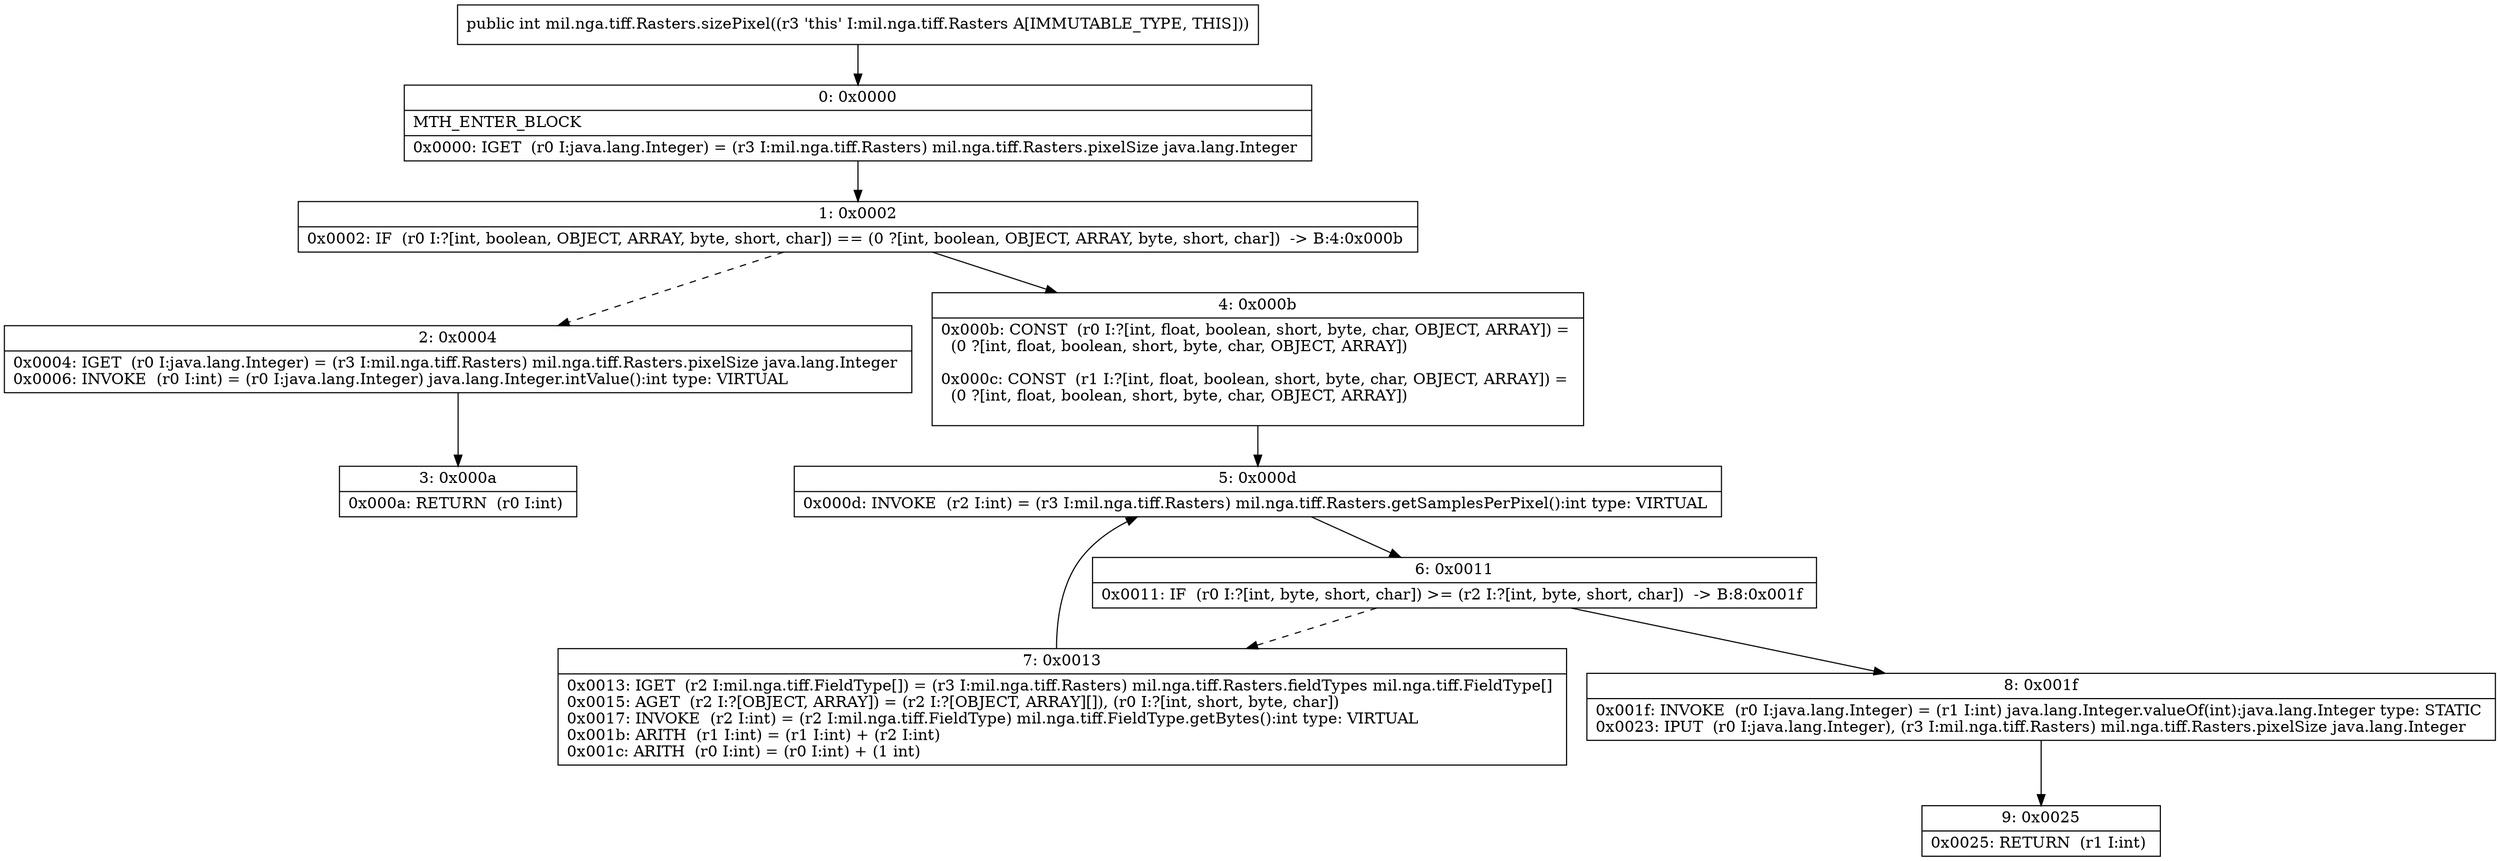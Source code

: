 digraph "CFG formil.nga.tiff.Rasters.sizePixel()I" {
Node_0 [shape=record,label="{0\:\ 0x0000|MTH_ENTER_BLOCK\l|0x0000: IGET  (r0 I:java.lang.Integer) = (r3 I:mil.nga.tiff.Rasters) mil.nga.tiff.Rasters.pixelSize java.lang.Integer \l}"];
Node_1 [shape=record,label="{1\:\ 0x0002|0x0002: IF  (r0 I:?[int, boolean, OBJECT, ARRAY, byte, short, char]) == (0 ?[int, boolean, OBJECT, ARRAY, byte, short, char])  \-\> B:4:0x000b \l}"];
Node_2 [shape=record,label="{2\:\ 0x0004|0x0004: IGET  (r0 I:java.lang.Integer) = (r3 I:mil.nga.tiff.Rasters) mil.nga.tiff.Rasters.pixelSize java.lang.Integer \l0x0006: INVOKE  (r0 I:int) = (r0 I:java.lang.Integer) java.lang.Integer.intValue():int type: VIRTUAL \l}"];
Node_3 [shape=record,label="{3\:\ 0x000a|0x000a: RETURN  (r0 I:int) \l}"];
Node_4 [shape=record,label="{4\:\ 0x000b|0x000b: CONST  (r0 I:?[int, float, boolean, short, byte, char, OBJECT, ARRAY]) = \l  (0 ?[int, float, boolean, short, byte, char, OBJECT, ARRAY])\l \l0x000c: CONST  (r1 I:?[int, float, boolean, short, byte, char, OBJECT, ARRAY]) = \l  (0 ?[int, float, boolean, short, byte, char, OBJECT, ARRAY])\l \l}"];
Node_5 [shape=record,label="{5\:\ 0x000d|0x000d: INVOKE  (r2 I:int) = (r3 I:mil.nga.tiff.Rasters) mil.nga.tiff.Rasters.getSamplesPerPixel():int type: VIRTUAL \l}"];
Node_6 [shape=record,label="{6\:\ 0x0011|0x0011: IF  (r0 I:?[int, byte, short, char]) \>= (r2 I:?[int, byte, short, char])  \-\> B:8:0x001f \l}"];
Node_7 [shape=record,label="{7\:\ 0x0013|0x0013: IGET  (r2 I:mil.nga.tiff.FieldType[]) = (r3 I:mil.nga.tiff.Rasters) mil.nga.tiff.Rasters.fieldTypes mil.nga.tiff.FieldType[] \l0x0015: AGET  (r2 I:?[OBJECT, ARRAY]) = (r2 I:?[OBJECT, ARRAY][]), (r0 I:?[int, short, byte, char]) \l0x0017: INVOKE  (r2 I:int) = (r2 I:mil.nga.tiff.FieldType) mil.nga.tiff.FieldType.getBytes():int type: VIRTUAL \l0x001b: ARITH  (r1 I:int) = (r1 I:int) + (r2 I:int) \l0x001c: ARITH  (r0 I:int) = (r0 I:int) + (1 int) \l}"];
Node_8 [shape=record,label="{8\:\ 0x001f|0x001f: INVOKE  (r0 I:java.lang.Integer) = (r1 I:int) java.lang.Integer.valueOf(int):java.lang.Integer type: STATIC \l0x0023: IPUT  (r0 I:java.lang.Integer), (r3 I:mil.nga.tiff.Rasters) mil.nga.tiff.Rasters.pixelSize java.lang.Integer \l}"];
Node_9 [shape=record,label="{9\:\ 0x0025|0x0025: RETURN  (r1 I:int) \l}"];
MethodNode[shape=record,label="{public int mil.nga.tiff.Rasters.sizePixel((r3 'this' I:mil.nga.tiff.Rasters A[IMMUTABLE_TYPE, THIS])) }"];
MethodNode -> Node_0;
Node_0 -> Node_1;
Node_1 -> Node_2[style=dashed];
Node_1 -> Node_4;
Node_2 -> Node_3;
Node_4 -> Node_5;
Node_5 -> Node_6;
Node_6 -> Node_7[style=dashed];
Node_6 -> Node_8;
Node_7 -> Node_5;
Node_8 -> Node_9;
}

